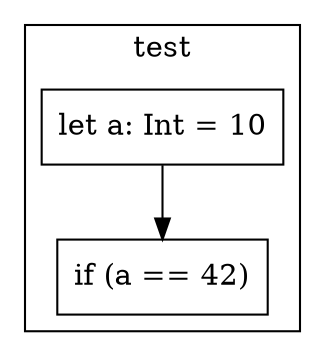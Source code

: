 digraph "readonly-4" {
    node [shape=box];
    subgraph "cluster_test" {
        label="test";
        "test_141" [label="let a: Int = 10"];
        "test_142" [label="if (a == 42)"];
        "test_141" -> "test_142";
    }
}
